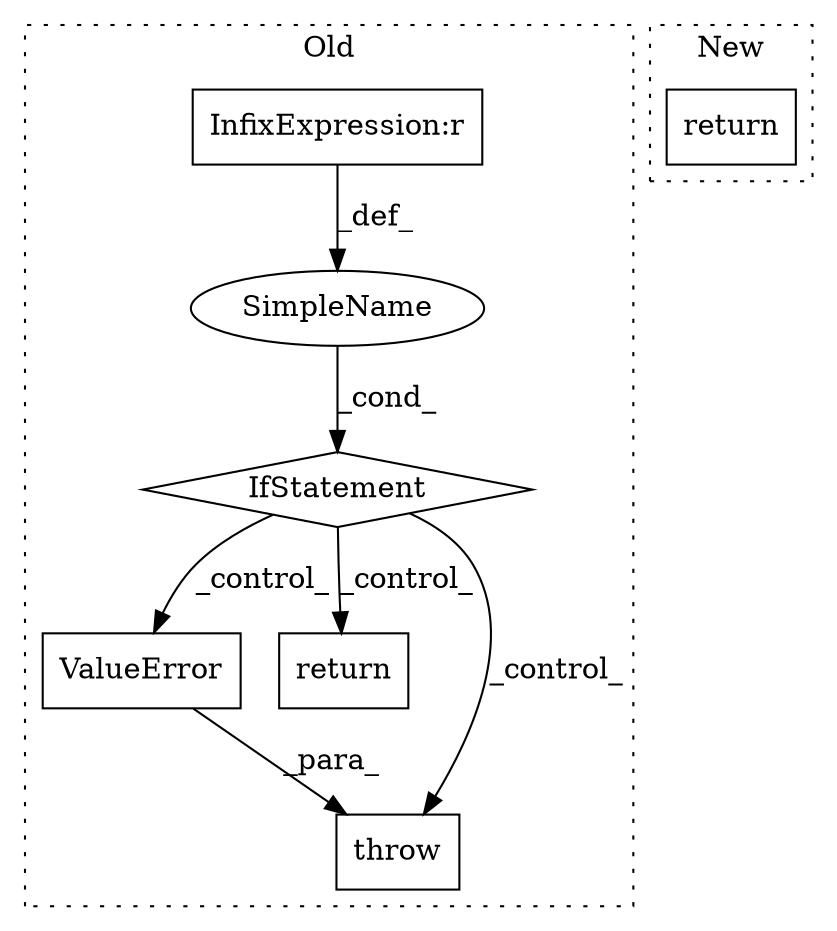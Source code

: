 digraph G {
subgraph cluster0 {
1 [label="ValueError" a="32" s="1200,1257" l="11,1" shape="box"];
3 [label="SimpleName" a="42" s="" l="" shape="ellipse"];
4 [label="return" a="41" s="1806" l="7" shape="box"];
5 [label="IfStatement" a="25" s="1172,1184" l="4,2" shape="diamond"];
6 [label="InfixExpression:r" a="27" s="1180" l="3" shape="box"];
7 [label="throw" a="53" s="1194" l="6" shape="box"];
label = "Old";
style="dotted";
}
subgraph cluster1 {
2 [label="return" a="41" s="1297" l="7" shape="box"];
label = "New";
style="dotted";
}
1 -> 7 [label="_para_"];
3 -> 5 [label="_cond_"];
5 -> 4 [label="_control_"];
5 -> 1 [label="_control_"];
5 -> 7 [label="_control_"];
6 -> 3 [label="_def_"];
}